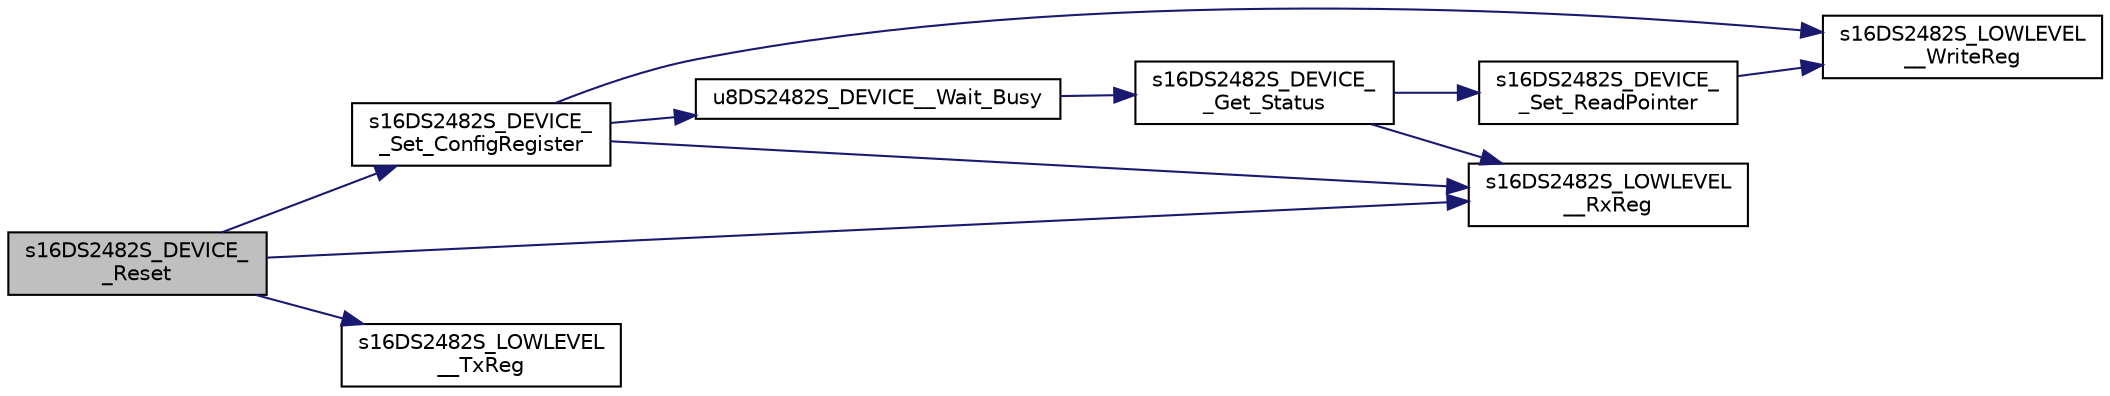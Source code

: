 digraph "s16DS2482S_DEVICE__Reset"
{
  edge [fontname="Helvetica",fontsize="10",labelfontname="Helvetica",labelfontsize="10"];
  node [fontname="Helvetica",fontsize="10",shape=record];
  rankdir="LR";
  Node1 [label="s16DS2482S_DEVICE_\l_Reset",height=0.2,width=0.4,color="black", fillcolor="grey75", style="filled", fontcolor="black"];
  Node1 -> Node2 [color="midnightblue",fontsize="10",style="solid",fontname="Helvetica"];
  Node2 [label="s16DS2482S_DEVICE_\l_Set_ConfigRegister",height=0.2,width=0.4,color="black", fillcolor="white", style="filled",URL="$group___d_s2482_s_____d_e_v_i_c_e.html#ga0cf6249d253f14a7e4dfa284bdede646",tooltip="Sets the config register. "];
  Node2 -> Node3 [color="midnightblue",fontsize="10",style="solid",fontname="Helvetica"];
  Node3 [label="u8DS2482S_DEVICE__Wait_Busy",height=0.2,width=0.4,color="black", fillcolor="white", style="filled",URL="$group___d_s2482_s_____d_e_v_i_c_e.html#ga984c08ff8e3a99a45ae3c6b118d2012b",tooltip="Waits for the Busy bit to be clear before continuing. "];
  Node3 -> Node4 [color="midnightblue",fontsize="10",style="solid",fontname="Helvetica"];
  Node4 [label="s16DS2482S_DEVICE_\l_Get_Status",height=0.2,width=0.4,color="black", fillcolor="white", style="filled",URL="$group___d_s2482_s_____d_e_v_i_c_e.html#ga337e96b9b3eb57fa30d9e0a6eccf2ea6",tooltip="Gets the status register. "];
  Node4 -> Node5 [color="midnightblue",fontsize="10",style="solid",fontname="Helvetica"];
  Node5 [label="s16DS2482S_DEVICE_\l_Set_ReadPointer",height=0.2,width=0.4,color="black", fillcolor="white", style="filled",URL="$group___d_s2482_s_____d_e_v_i_c_e.html#ga3c287f9ad11903ac541fa53757525e50",tooltip="Sets the devices read pointer to one of a few predetermined values. "];
  Node5 -> Node6 [color="midnightblue",fontsize="10",style="solid",fontname="Helvetica"];
  Node6 [label="s16DS2482S_LOWLEVEL\l__WriteReg",height=0.2,width=0.4,color="black", fillcolor="white", style="filled",URL="$group___d_s2482_s_____l_o_w_l_e_v_e_l.html#gaf9534996d93a544c0570e3fcdc3ad973",tooltip="Write a register on the device. "];
  Node4 -> Node7 [color="midnightblue",fontsize="10",style="solid",fontname="Helvetica"];
  Node7 [label="s16DS2482S_LOWLEVEL\l__RxReg",height=0.2,width=0.4,color="black", fillcolor="white", style="filled",URL="$group___d_s2482_s_____l_o_w_l_e_v_e_l.html#gaa9dba7b1b362f36e72a83086d4845d81",tooltip="Rx a simple register value. "];
  Node2 -> Node6 [color="midnightblue",fontsize="10",style="solid",fontname="Helvetica"];
  Node2 -> Node7 [color="midnightblue",fontsize="10",style="solid",fontname="Helvetica"];
  Node1 -> Node7 [color="midnightblue",fontsize="10",style="solid",fontname="Helvetica"];
  Node1 -> Node8 [color="midnightblue",fontsize="10",style="solid",fontname="Helvetica"];
  Node8 [label="s16DS2482S_LOWLEVEL\l__TxReg",height=0.2,width=0.4,color="black", fillcolor="white", style="filled",URL="$group___d_s2482_s_____l_o_w_l_e_v_e_l.html#ga60c11542e75efee7894d3f55468476e5",tooltip="Transmit a byte The DS2482 does not use traditional I2C addx - reg - data modes and requires sometime..."];
}
